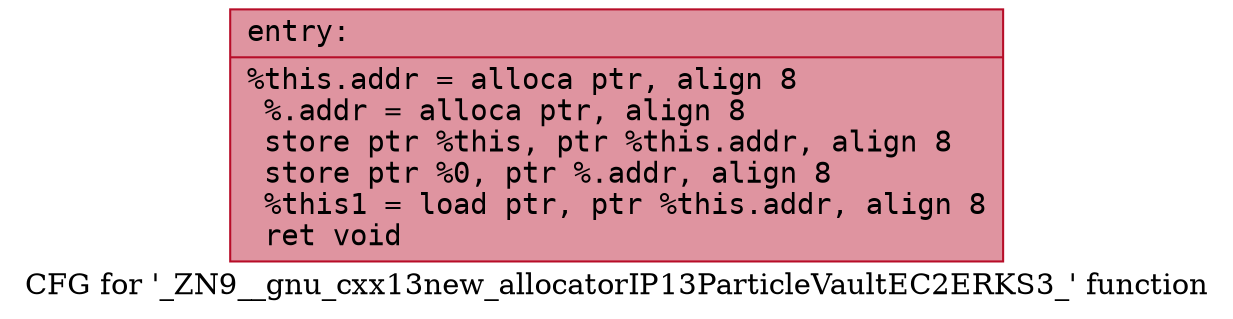 digraph "CFG for '_ZN9__gnu_cxx13new_allocatorIP13ParticleVaultEC2ERKS3_' function" {
	label="CFG for '_ZN9__gnu_cxx13new_allocatorIP13ParticleVaultEC2ERKS3_' function";

	Node0x5590711480d0 [shape=record,color="#b70d28ff", style=filled, fillcolor="#b70d2870" fontname="Courier",label="{entry:\l|  %this.addr = alloca ptr, align 8\l  %.addr = alloca ptr, align 8\l  store ptr %this, ptr %this.addr, align 8\l  store ptr %0, ptr %.addr, align 8\l  %this1 = load ptr, ptr %this.addr, align 8\l  ret void\l}"];
}
